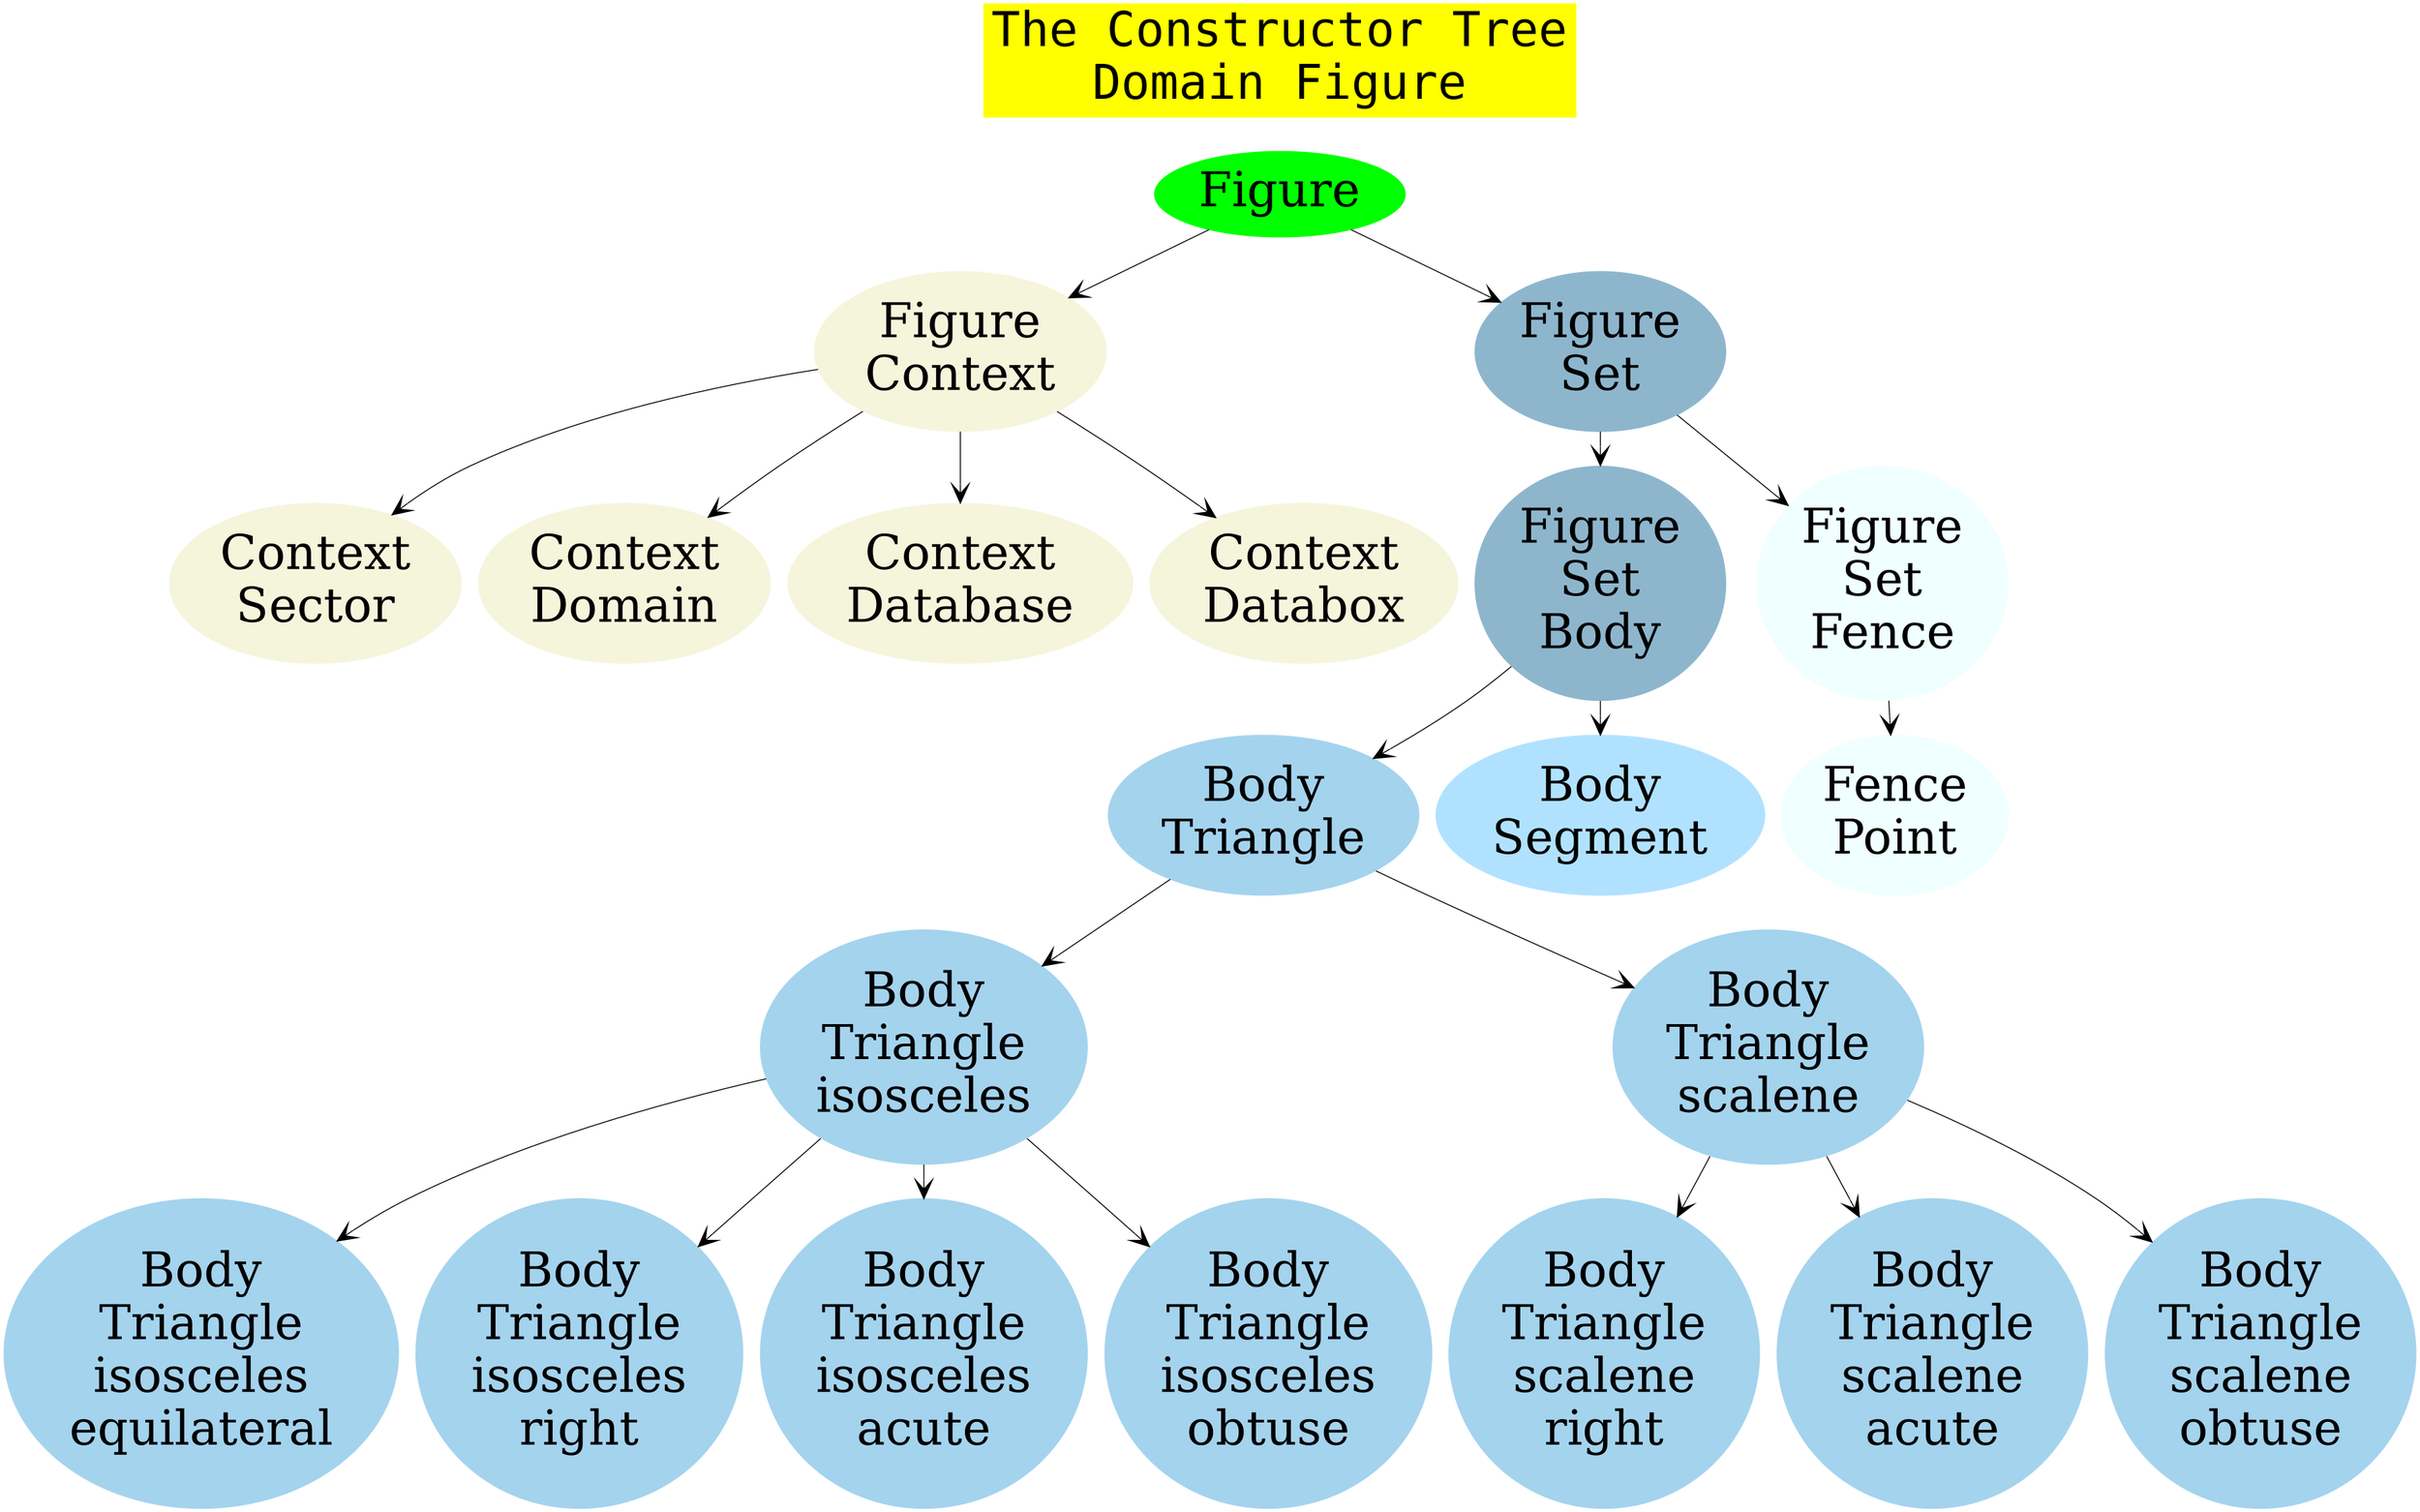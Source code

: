         digraph Frames {
                size="40,15";
                node [fontsize=50];
                edge [arrowhead = "vee", arrowsize = "2.0", style="solid", taillabel = ""];

  Title [
  	label = "The Constructor Tree\nDomain Figure", shape=box, fontname=Courier, color=yellow, style=filled
  ];
	    
   "Figure"    [color=green, style=filled];
   "Figure\nContext"    [color=beige, style=filled];
   "Context\nSector"    [color=beige, style=filled];
   "Context\nDomain"    [color=beige, style=filled];
   "Context\nDatabase"    [color=beige, style=filled];
   "Context\nDatabox"    [color=beige, style=filled];

   "Figure\nSet"        [color=lightskyblue3, style=filled];
   "Figure\nSet\nBody"  [color=lightskyblue3, style=filled];
   "Body\nTriangle"            [color=lightskyblue2, style=filled];
   "Body\nTriangle\nisosceles" [color=lightskyblue2, style=filled];
   "Body\nTriangle\nisosceles\nequilateral" [color=lightskyblue2, style=filled];
   "Body\nTriangle\nisosceles\nright" [color=lightskyblue2, style=filled];
   "Body\nTriangle\nisosceles\nacute" [color=lightskyblue2, style=filled];
   "Body\nTriangle\nisosceles\nobtuse" [color=lightskyblue2, style=filled];
   "Body\nTriangle\nscalene" [color=lightskyblue2, style=filled];
   "Body\nTriangle\nscalene\nright" [color=lightskyblue2, style=filled];
   "Body\nTriangle\nscalene\nacute" [color=lightskyblue2, style=filled];
   "Body\nTriangle\nscalene\nobtuse" [color=lightskyblue2, style=filled];

   "Body\nSegment"            [color=lightskyblue1, style=filled];
   "Figure\nSet\nFence" [color=azure, style=filled];

   "Fence\nPoint"       [color=azure, style=filled];
	   
   Title -> "Figure"  [style="invis"];

   "Figure" -> {"Figure\nContext" "Figure\nSet"};
   "Figure\nSet" -> {"Figure\nSet\nBody" "Figure\nSet\nFence"};

   "Figure\nContext" ->  {"Context\nSector" "Context\nDomain" "Context\nDatabase" "Context\nDatabox"};

   "Figure\nSet\nBody" -> {"Body\nTriangle" "Body\nSegment"};
   "Body\nTriangle" -> {"Body\nTriangle\nisosceles" "Body\nTriangle\nscalene"};
   "Body\nTriangle\nisosceles" -> {"Body\nTriangle\nisosceles\nequilateral" "Body\nTriangle\nisosceles\nright" "Body\nTriangle\nisosceles\nacute" "Body\nTriangle\nisosceles\nobtuse"};

   "Body\nTriangle\nscalene" -> {"Body\nTriangle\nscalene\nright" "Body\nTriangle\nscalene\nacute" "Body\nTriangle\nscalene\nobtuse"};

    "Figure\nSet\nFence" -> "Fence\nPoint"

}
